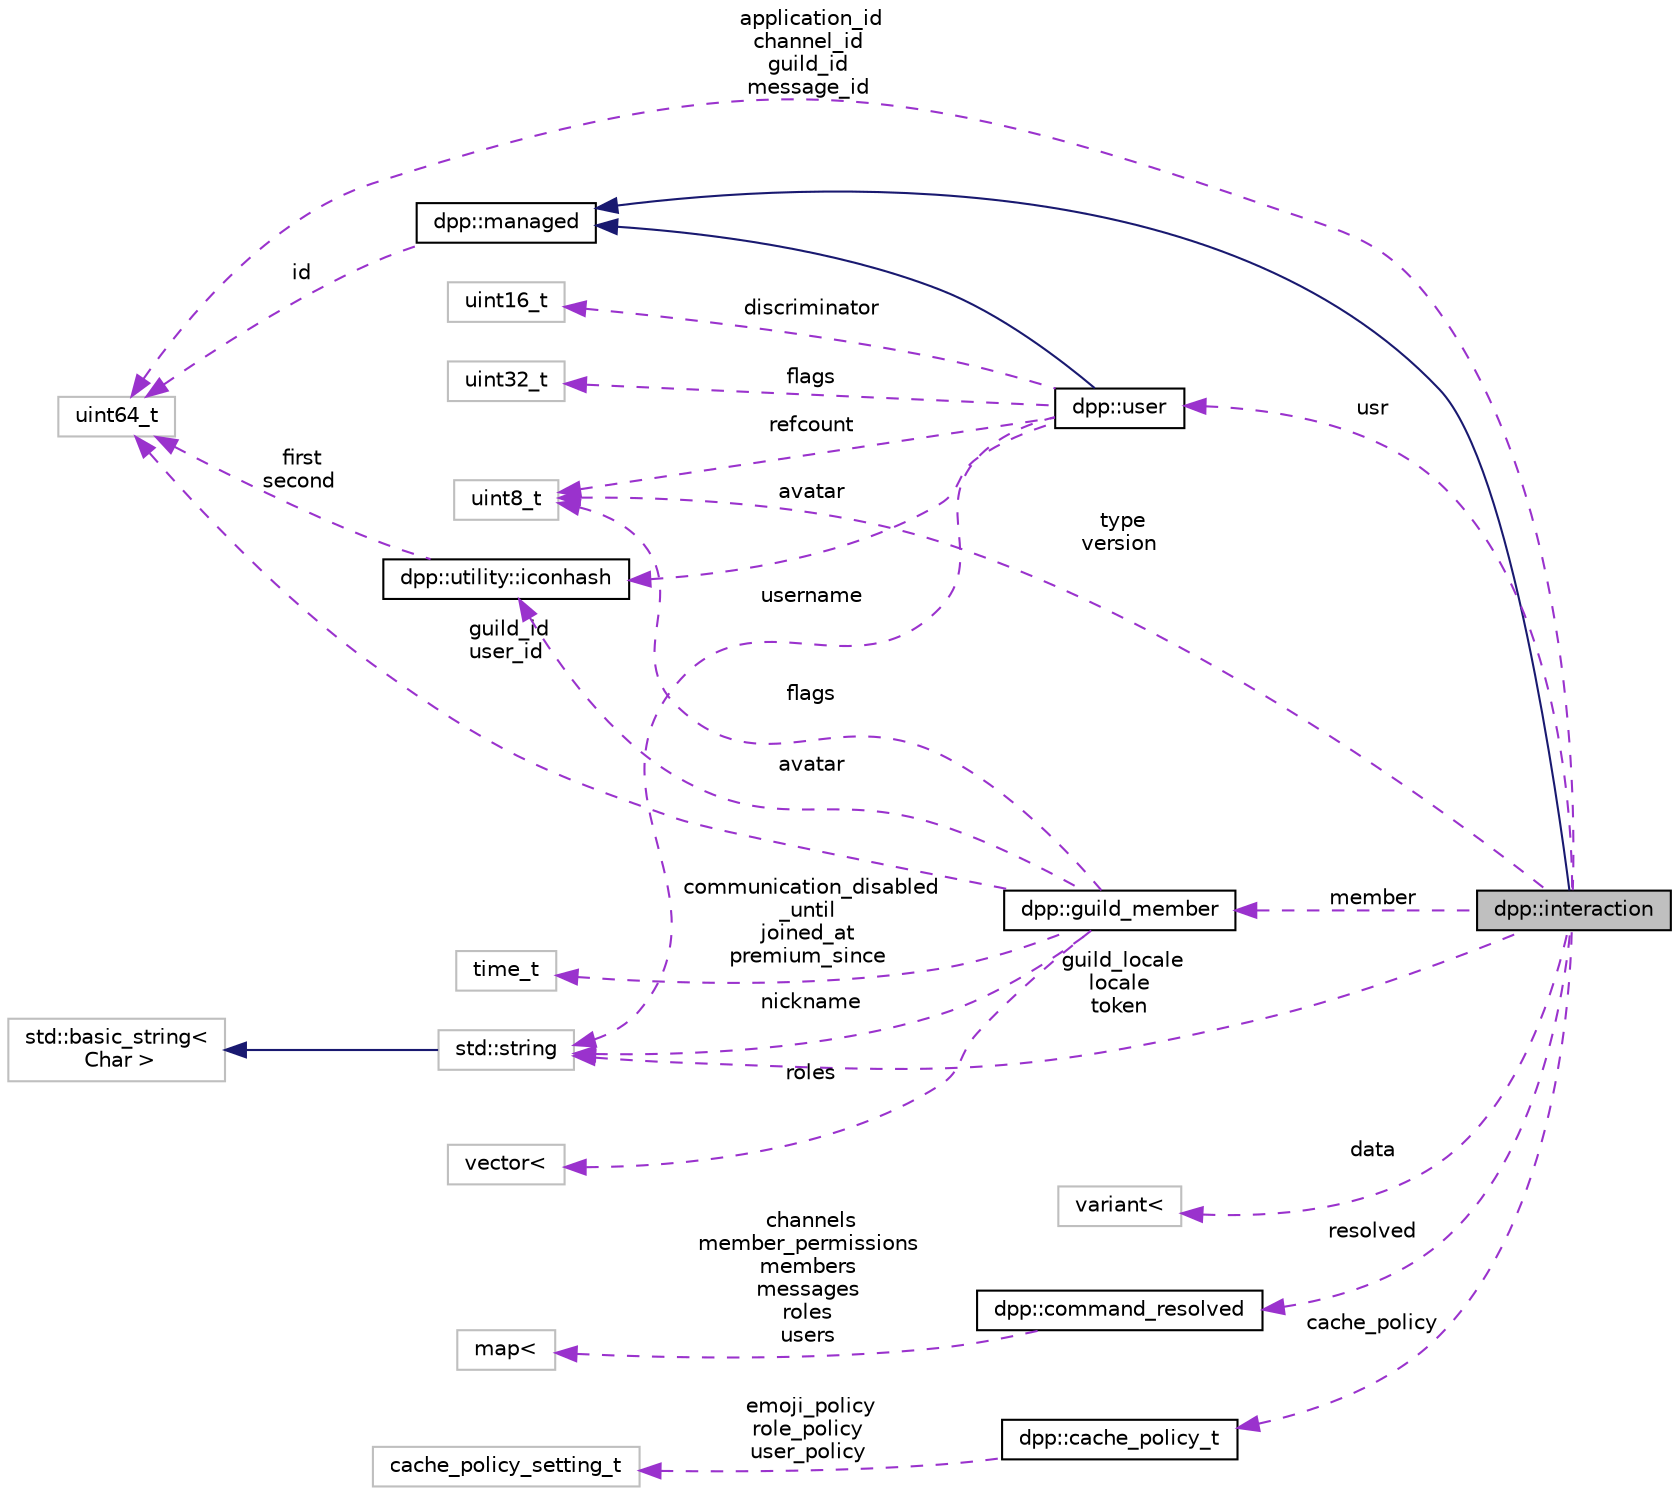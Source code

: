 digraph "dpp::interaction"
{
 // INTERACTIVE_SVG=YES
 // LATEX_PDF_SIZE
  bgcolor="transparent";
  edge [fontname="Helvetica",fontsize="10",labelfontname="Helvetica",labelfontsize="10"];
  node [fontname="Helvetica",fontsize="10",shape=record];
  rankdir="LR";
  Node1 [label="dpp::interaction",height=0.2,width=0.4,color="black", fillcolor="grey75", style="filled", fontcolor="black",tooltip="An interaction represents a user running a command and arrives via the dpp::cluster::on_interaction_c..."];
  Node2 -> Node1 [dir="back",color="midnightblue",fontsize="10",style="solid",fontname="Helvetica"];
  Node2 [label="dpp::managed",height=0.2,width=0.4,color="black",URL="$classdpp_1_1managed.html",tooltip="The managed class is the base class for various types that can be stored in a cache that are identifi..."];
  Node3 -> Node2 [dir="back",color="darkorchid3",fontsize="10",style="dashed",label=" id" ,fontname="Helvetica"];
  Node3 [label="uint64_t",height=0.2,width=0.4,color="grey75",tooltip=" "];
  Node3 -> Node1 [dir="back",color="darkorchid3",fontsize="10",style="dashed",label=" application_id\nchannel_id\nguild_id\nmessage_id" ,fontname="Helvetica"];
  Node4 -> Node1 [dir="back",color="darkorchid3",fontsize="10",style="dashed",label=" type\nversion" ,fontname="Helvetica"];
  Node4 [label="uint8_t",height=0.2,width=0.4,color="grey75",tooltip=" "];
  Node5 -> Node1 [dir="back",color="darkorchid3",fontsize="10",style="dashed",label=" data" ,fontname="Helvetica"];
  Node5 [label="variant\<",height=0.2,width=0.4,color="grey75",tooltip=" "];
  Node6 -> Node1 [dir="back",color="darkorchid3",fontsize="10",style="dashed",label=" member" ,fontname="Helvetica"];
  Node6 [label="dpp::guild_member",height=0.2,width=0.4,color="black",URL="$classdpp_1_1guild__member.html",tooltip="Represents dpp::user membership upon a dpp::guild. This contains the user's nickname,..."];
  Node7 -> Node6 [dir="back",color="darkorchid3",fontsize="10",style="dashed",label=" nickname" ,fontname="Helvetica"];
  Node7 [label="std::string",height=0.2,width=0.4,color="grey75",tooltip=" "];
  Node8 -> Node7 [dir="back",color="midnightblue",fontsize="10",style="solid",fontname="Helvetica"];
  Node8 [label="std::basic_string\<\l Char \>",height=0.2,width=0.4,color="grey75",tooltip=" "];
  Node3 -> Node6 [dir="back",color="darkorchid3",fontsize="10",style="dashed",label=" guild_id\nuser_id" ,fontname="Helvetica"];
  Node9 -> Node6 [dir="back",color="darkorchid3",fontsize="10",style="dashed",label=" roles" ,fontname="Helvetica"];
  Node9 [label="vector\<",height=0.2,width=0.4,color="grey75",tooltip=" "];
  Node10 -> Node6 [dir="back",color="darkorchid3",fontsize="10",style="dashed",label=" communication_disabled\l_until\njoined_at\npremium_since" ,fontname="Helvetica"];
  Node10 [label="time_t",height=0.2,width=0.4,color="grey75",tooltip=" "];
  Node4 -> Node6 [dir="back",color="darkorchid3",fontsize="10",style="dashed",label=" flags" ,fontname="Helvetica"];
  Node11 -> Node6 [dir="back",color="darkorchid3",fontsize="10",style="dashed",label=" avatar" ,fontname="Helvetica"];
  Node11 [label="dpp::utility::iconhash",height=0.2,width=0.4,color="black",URL="$structdpp_1_1utility_1_1iconhash.html",tooltip="Store a 128 bit icon hash (profile picture, server icon etc) as a 128 bit binary value made of two ui..."];
  Node3 -> Node11 [dir="back",color="darkorchid3",fontsize="10",style="dashed",label=" first\nsecond" ,fontname="Helvetica"];
  Node12 -> Node1 [dir="back",color="darkorchid3",fontsize="10",style="dashed",label=" usr" ,fontname="Helvetica"];
  Node12 [label="dpp::user",height=0.2,width=0.4,color="black",URL="$classdpp_1_1user.html",tooltip="Represents a user on discord. May or may not be a member of a dpp::guild."];
  Node2 -> Node12 [dir="back",color="midnightblue",fontsize="10",style="solid",fontname="Helvetica"];
  Node7 -> Node12 [dir="back",color="darkorchid3",fontsize="10",style="dashed",label=" username" ,fontname="Helvetica"];
  Node13 -> Node12 [dir="back",color="darkorchid3",fontsize="10",style="dashed",label=" discriminator" ,fontname="Helvetica"];
  Node13 [label="uint16_t",height=0.2,width=0.4,color="grey75",tooltip=" "];
  Node11 -> Node12 [dir="back",color="darkorchid3",fontsize="10",style="dashed",label=" avatar" ,fontname="Helvetica"];
  Node14 -> Node12 [dir="back",color="darkorchid3",fontsize="10",style="dashed",label=" flags" ,fontname="Helvetica"];
  Node14 [label="uint32_t",height=0.2,width=0.4,color="grey75",tooltip=" "];
  Node4 -> Node12 [dir="back",color="darkorchid3",fontsize="10",style="dashed",label=" refcount" ,fontname="Helvetica"];
  Node7 -> Node1 [dir="back",color="darkorchid3",fontsize="10",style="dashed",label=" guild_locale\nlocale\ntoken" ,fontname="Helvetica"];
  Node15 -> Node1 [dir="back",color="darkorchid3",fontsize="10",style="dashed",label=" resolved" ,fontname="Helvetica"];
  Node15 [label="dpp::command_resolved",height=0.2,width=0.4,color="black",URL="$structdpp_1_1command__resolved.html",tooltip="Resolved snowflake ids to users, guild members, roles and channels."];
  Node16 -> Node15 [dir="back",color="darkorchid3",fontsize="10",style="dashed",label=" channels\nmember_permissions\nmembers\nmessages\nroles\nusers" ,fontname="Helvetica"];
  Node16 [label="map\<",height=0.2,width=0.4,color="grey75",tooltip=" "];
  Node17 -> Node1 [dir="back",color="darkorchid3",fontsize="10",style="dashed",label=" cache_policy" ,fontname="Helvetica"];
  Node17 [label="dpp::cache_policy_t",height=0.2,width=0.4,color="black",URL="$structdpp_1_1cache__policy__t.html",tooltip="Represents the caching policy of the cluster."];
  Node18 -> Node17 [dir="back",color="darkorchid3",fontsize="10",style="dashed",label=" emoji_policy\nrole_policy\nuser_policy" ,fontname="Helvetica"];
  Node18 [label="cache_policy_setting_t",height=0.2,width=0.4,color="grey75",tooltip=" "];
}
